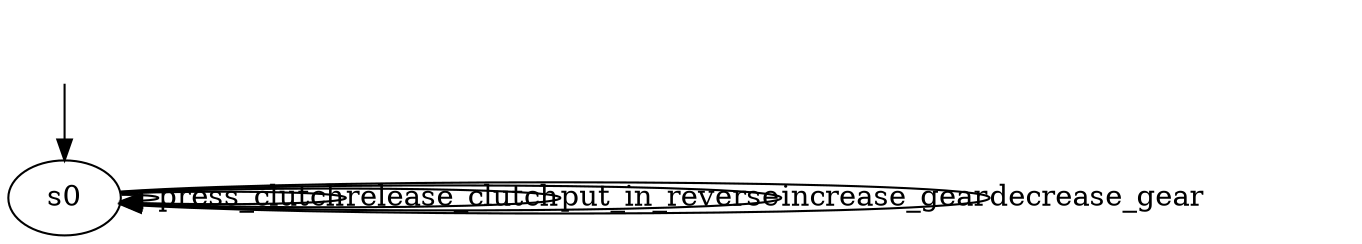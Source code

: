 digraph "output/gearbox_dfa_b" {
s0 [label=s0];
s0 -> s0  [label=press_clutch];
s0 -> s0  [label=release_clutch];
s0 -> s0  [label=put_in_reverse];
s0 -> s0  [label=increase_gear];
s0 -> s0  [label=decrease_gear];
__start0 [label="", shape=none];
__start0 -> s0  [label=""];
}
